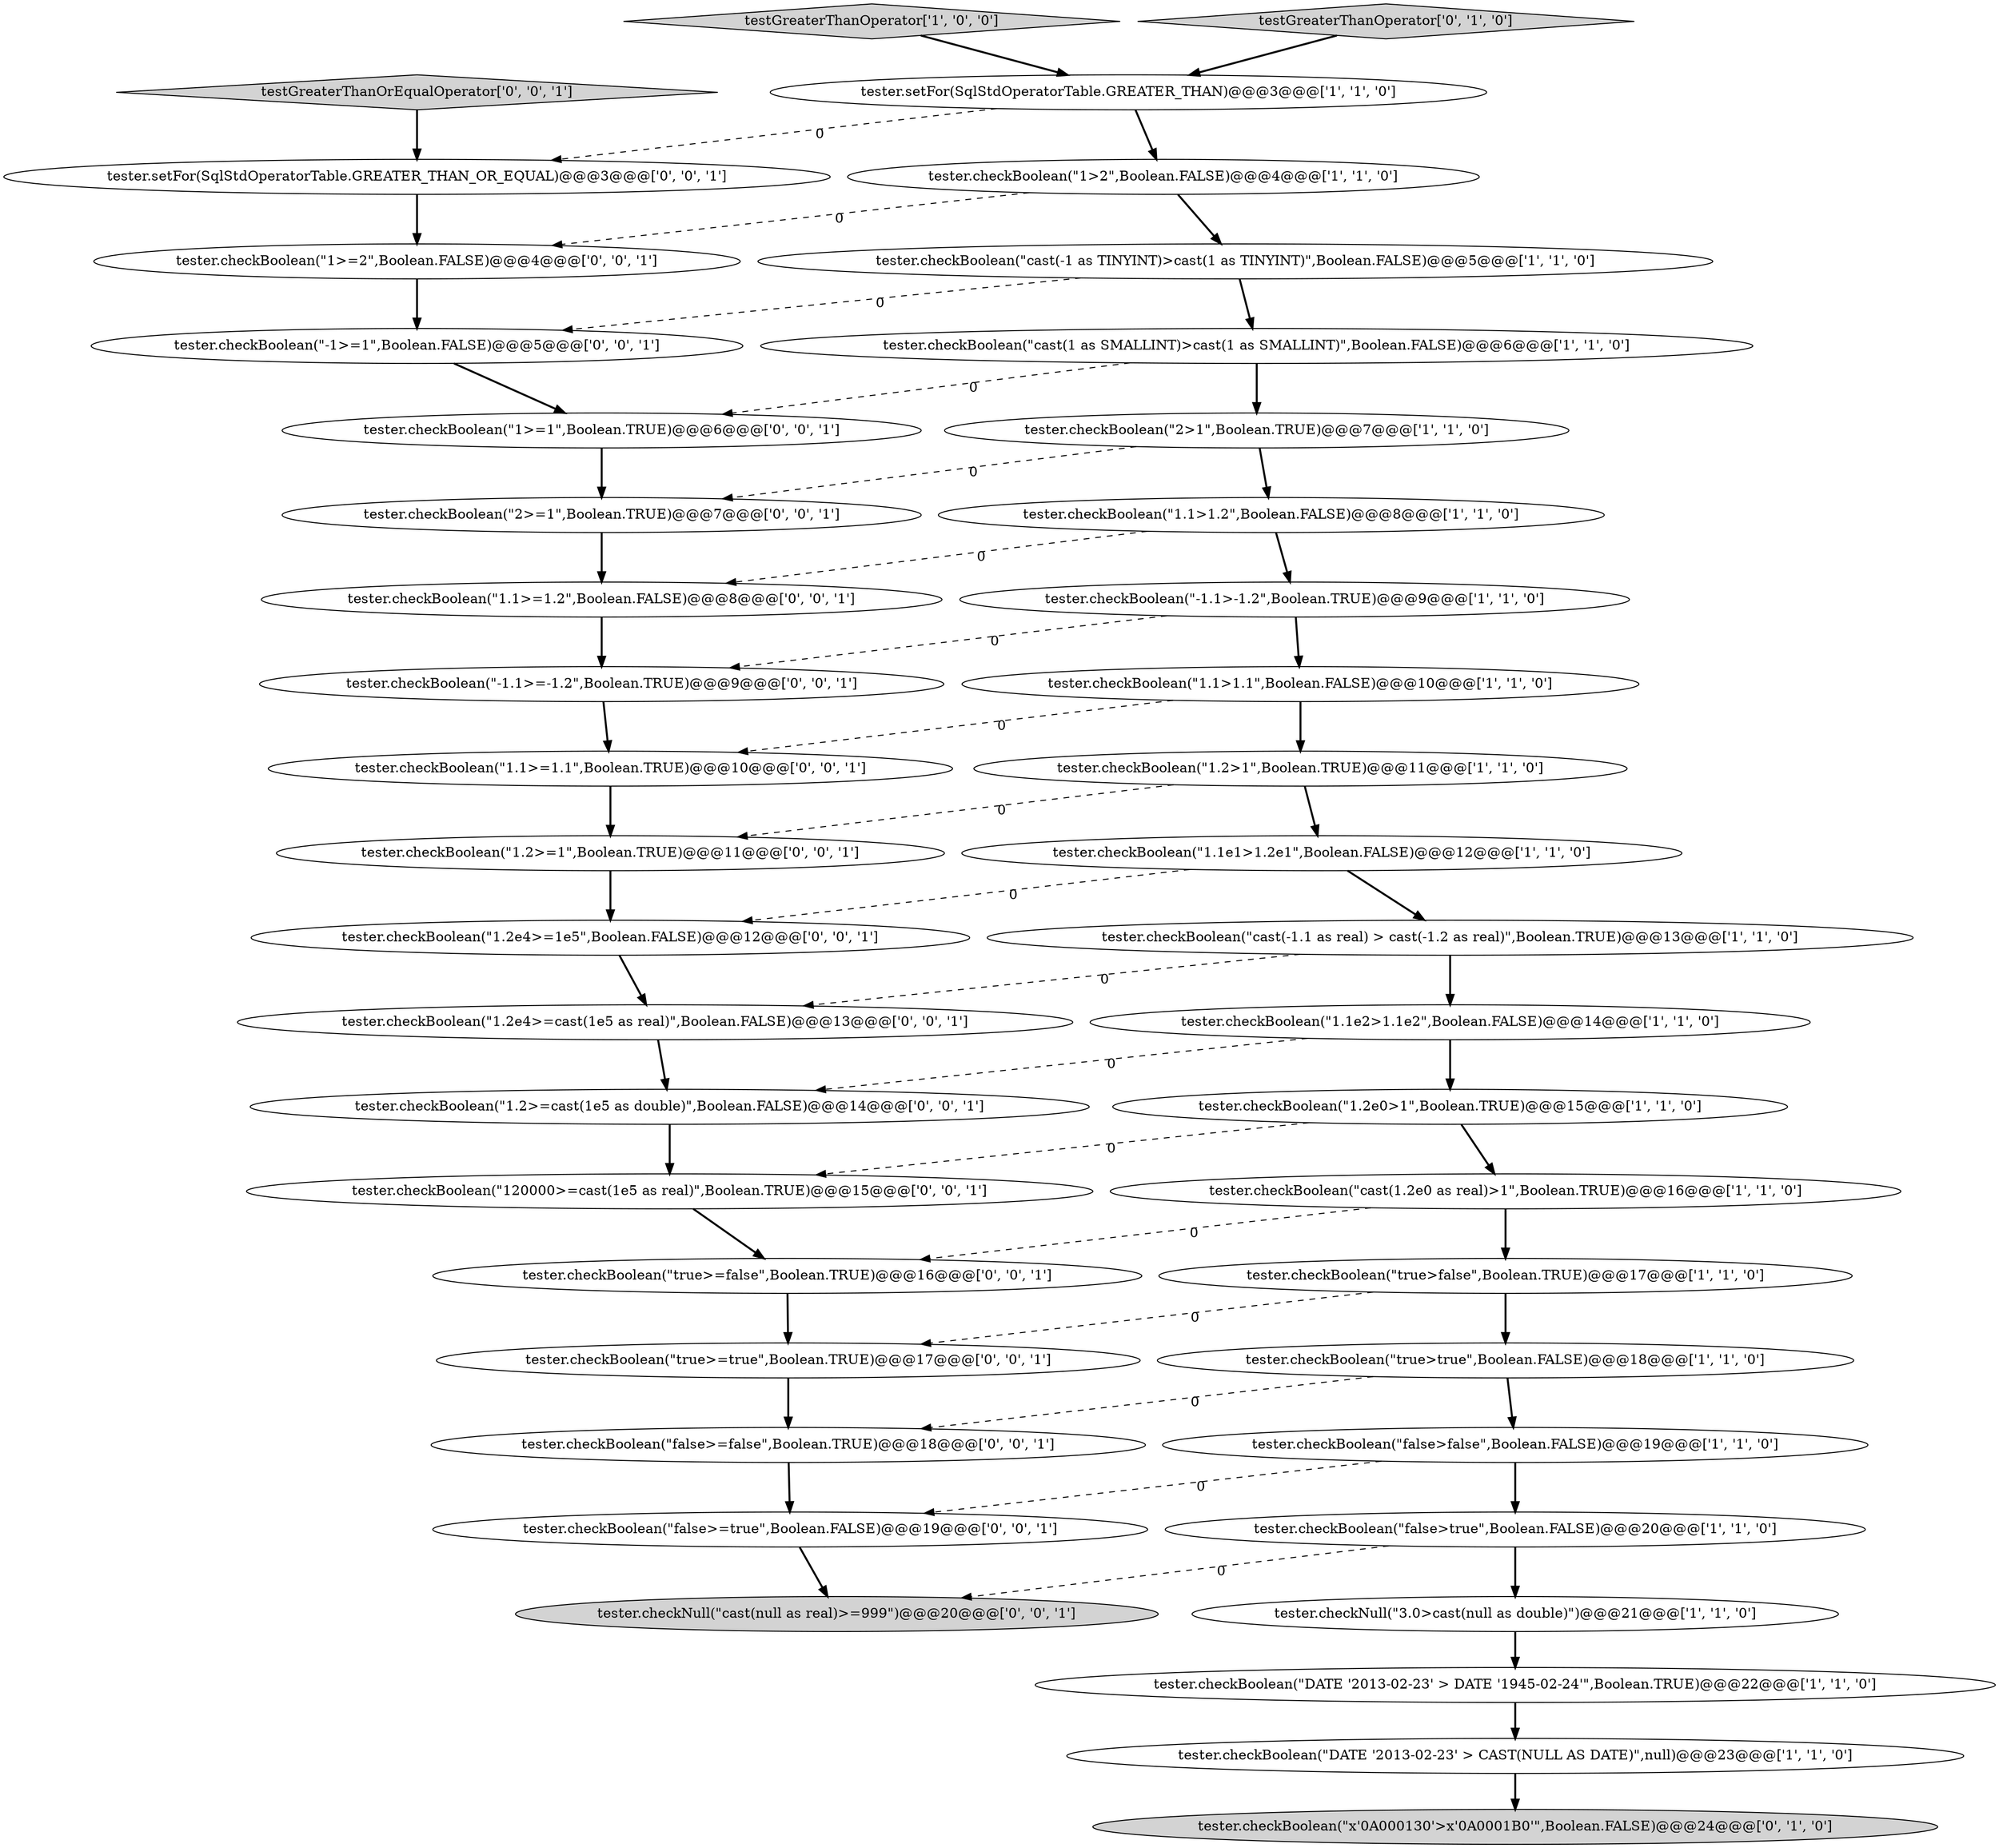 digraph {
10 [style = filled, label = "tester.checkBoolean(\"-1.1>-1.2\",Boolean.TRUE)@@@9@@@['1', '1', '0']", fillcolor = white, shape = ellipse image = "AAA0AAABBB1BBB"];
6 [style = filled, label = "tester.checkBoolean(\"cast(-1 as TINYINT)>cast(1 as TINYINT)\",Boolean.FALSE)@@@5@@@['1', '1', '0']", fillcolor = white, shape = ellipse image = "AAA0AAABBB1BBB"];
12 [style = filled, label = "tester.checkBoolean(\"1.1>1.1\",Boolean.FALSE)@@@10@@@['1', '1', '0']", fillcolor = white, shape = ellipse image = "AAA0AAABBB1BBB"];
1 [style = filled, label = "tester.checkBoolean(\"false>false\",Boolean.FALSE)@@@19@@@['1', '1', '0']", fillcolor = white, shape = ellipse image = "AAA0AAABBB1BBB"];
11 [style = filled, label = "tester.setFor(SqlStdOperatorTable.GREATER_THAN)@@@3@@@['1', '1', '0']", fillcolor = white, shape = ellipse image = "AAA0AAABBB1BBB"];
19 [style = filled, label = "tester.checkNull(\"3.0>cast(null as double)\")@@@21@@@['1', '1', '0']", fillcolor = white, shape = ellipse image = "AAA0AAABBB1BBB"];
0 [style = filled, label = "testGreaterThanOperator['1', '0', '0']", fillcolor = lightgray, shape = diamond image = "AAA0AAABBB1BBB"];
2 [style = filled, label = "tester.checkBoolean(\"cast(1 as SMALLINT)>cast(1 as SMALLINT)\",Boolean.FALSE)@@@6@@@['1', '1', '0']", fillcolor = white, shape = ellipse image = "AAA0AAABBB1BBB"];
35 [style = filled, label = "tester.checkBoolean(\"1.2e4>=1e5\",Boolean.FALSE)@@@12@@@['0', '0', '1']", fillcolor = white, shape = ellipse image = "AAA0AAABBB3BBB"];
38 [style = filled, label = "tester.checkBoolean(\"1.2e4>=cast(1e5 as real)\",Boolean.FALSE)@@@13@@@['0', '0', '1']", fillcolor = white, shape = ellipse image = "AAA0AAABBB3BBB"];
15 [style = filled, label = "tester.checkBoolean(\"1.1>1.2\",Boolean.FALSE)@@@8@@@['1', '1', '0']", fillcolor = white, shape = ellipse image = "AAA0AAABBB1BBB"];
17 [style = filled, label = "tester.checkBoolean(\"true>false\",Boolean.TRUE)@@@17@@@['1', '1', '0']", fillcolor = white, shape = ellipse image = "AAA0AAABBB1BBB"];
32 [style = filled, label = "tester.checkBoolean(\"true>=false\",Boolean.TRUE)@@@16@@@['0', '0', '1']", fillcolor = white, shape = ellipse image = "AAA0AAABBB3BBB"];
39 [style = filled, label = "tester.checkBoolean(\"true>=true\",Boolean.TRUE)@@@17@@@['0', '0', '1']", fillcolor = white, shape = ellipse image = "AAA0AAABBB3BBB"];
14 [style = filled, label = "tester.checkBoolean(\"1>2\",Boolean.FALSE)@@@4@@@['1', '1', '0']", fillcolor = white, shape = ellipse image = "AAA0AAABBB1BBB"];
4 [style = filled, label = "tester.checkBoolean(\"true>true\",Boolean.FALSE)@@@18@@@['1', '1', '0']", fillcolor = white, shape = ellipse image = "AAA0AAABBB1BBB"];
28 [style = filled, label = "tester.checkBoolean(\"-1.1>=-1.2\",Boolean.TRUE)@@@9@@@['0', '0', '1']", fillcolor = white, shape = ellipse image = "AAA0AAABBB3BBB"];
29 [style = filled, label = "tester.checkBoolean(\"1.2>=cast(1e5 as double)\",Boolean.FALSE)@@@14@@@['0', '0', '1']", fillcolor = white, shape = ellipse image = "AAA0AAABBB3BBB"];
8 [style = filled, label = "tester.checkBoolean(\"cast(-1.1 as real) > cast(-1.2 as real)\",Boolean.TRUE)@@@13@@@['1', '1', '0']", fillcolor = white, shape = ellipse image = "AAA0AAABBB1BBB"];
3 [style = filled, label = "tester.checkBoolean(\"1.2e0>1\",Boolean.TRUE)@@@15@@@['1', '1', '0']", fillcolor = white, shape = ellipse image = "AAA0AAABBB1BBB"];
16 [style = filled, label = "tester.checkBoolean(\"1.1e2>1.1e2\",Boolean.FALSE)@@@14@@@['1', '1', '0']", fillcolor = white, shape = ellipse image = "AAA0AAABBB1BBB"];
33 [style = filled, label = "testGreaterThanOrEqualOperator['0', '0', '1']", fillcolor = lightgray, shape = diamond image = "AAA0AAABBB3BBB"];
30 [style = filled, label = "tester.checkBoolean(\"2>=1\",Boolean.TRUE)@@@7@@@['0', '0', '1']", fillcolor = white, shape = ellipse image = "AAA0AAABBB3BBB"];
18 [style = filled, label = "tester.checkBoolean(\"false>true\",Boolean.FALSE)@@@20@@@['1', '1', '0']", fillcolor = white, shape = ellipse image = "AAA0AAABBB1BBB"];
27 [style = filled, label = "tester.checkBoolean(\"-1>=1\",Boolean.FALSE)@@@5@@@['0', '0', '1']", fillcolor = white, shape = ellipse image = "AAA0AAABBB3BBB"];
41 [style = filled, label = "tester.checkNull(\"cast(null as real)>=999\")@@@20@@@['0', '0', '1']", fillcolor = lightgray, shape = ellipse image = "AAA0AAABBB3BBB"];
23 [style = filled, label = "tester.checkBoolean(\"x'0A000130'>x'0A0001B0'\",Boolean.FALSE)@@@24@@@['0', '1', '0']", fillcolor = lightgray, shape = ellipse image = "AAA1AAABBB2BBB"];
7 [style = filled, label = "tester.checkBoolean(\"1.1e1>1.2e1\",Boolean.FALSE)@@@12@@@['1', '1', '0']", fillcolor = white, shape = ellipse image = "AAA0AAABBB1BBB"];
37 [style = filled, label = "tester.checkBoolean(\"false>=false\",Boolean.TRUE)@@@18@@@['0', '0', '1']", fillcolor = white, shape = ellipse image = "AAA0AAABBB3BBB"];
9 [style = filled, label = "tester.checkBoolean(\"DATE '2013-02-23' > CAST(NULL AS DATE)\",null)@@@23@@@['1', '1', '0']", fillcolor = white, shape = ellipse image = "AAA0AAABBB1BBB"];
5 [style = filled, label = "tester.checkBoolean(\"cast(1.2e0 as real)>1\",Boolean.TRUE)@@@16@@@['1', '1', '0']", fillcolor = white, shape = ellipse image = "AAA0AAABBB1BBB"];
34 [style = filled, label = "tester.checkBoolean(\"1.1>=1.2\",Boolean.FALSE)@@@8@@@['0', '0', '1']", fillcolor = white, shape = ellipse image = "AAA0AAABBB3BBB"];
22 [style = filled, label = "testGreaterThanOperator['0', '1', '0']", fillcolor = lightgray, shape = diamond image = "AAA0AAABBB2BBB"];
36 [style = filled, label = "tester.checkBoolean(\"1>=1\",Boolean.TRUE)@@@6@@@['0', '0', '1']", fillcolor = white, shape = ellipse image = "AAA0AAABBB3BBB"];
24 [style = filled, label = "tester.setFor(SqlStdOperatorTable.GREATER_THAN_OR_EQUAL)@@@3@@@['0', '0', '1']", fillcolor = white, shape = ellipse image = "AAA0AAABBB3BBB"];
31 [style = filled, label = "tester.checkBoolean(\"120000>=cast(1e5 as real)\",Boolean.TRUE)@@@15@@@['0', '0', '1']", fillcolor = white, shape = ellipse image = "AAA0AAABBB3BBB"];
40 [style = filled, label = "tester.checkBoolean(\"false>=true\",Boolean.FALSE)@@@19@@@['0', '0', '1']", fillcolor = white, shape = ellipse image = "AAA0AAABBB3BBB"];
25 [style = filled, label = "tester.checkBoolean(\"1>=2\",Boolean.FALSE)@@@4@@@['0', '0', '1']", fillcolor = white, shape = ellipse image = "AAA0AAABBB3BBB"];
42 [style = filled, label = "tester.checkBoolean(\"1.2>=1\",Boolean.TRUE)@@@11@@@['0', '0', '1']", fillcolor = white, shape = ellipse image = "AAA0AAABBB3BBB"];
20 [style = filled, label = "tester.checkBoolean(\"DATE '2013-02-23' > DATE '1945-02-24'\",Boolean.TRUE)@@@22@@@['1', '1', '0']", fillcolor = white, shape = ellipse image = "AAA0AAABBB1BBB"];
26 [style = filled, label = "tester.checkBoolean(\"1.1>=1.1\",Boolean.TRUE)@@@10@@@['0', '0', '1']", fillcolor = white, shape = ellipse image = "AAA0AAABBB3BBB"];
21 [style = filled, label = "tester.checkBoolean(\"2>1\",Boolean.TRUE)@@@7@@@['1', '1', '0']", fillcolor = white, shape = ellipse image = "AAA0AAABBB1BBB"];
13 [style = filled, label = "tester.checkBoolean(\"1.2>1\",Boolean.TRUE)@@@11@@@['1', '1', '0']", fillcolor = white, shape = ellipse image = "AAA0AAABBB1BBB"];
8->16 [style = bold, label=""];
22->11 [style = bold, label=""];
2->36 [style = dashed, label="0"];
12->26 [style = dashed, label="0"];
30->34 [style = bold, label=""];
13->7 [style = bold, label=""];
7->8 [style = bold, label=""];
10->28 [style = dashed, label="0"];
21->15 [style = bold, label=""];
34->28 [style = bold, label=""];
26->42 [style = bold, label=""];
36->30 [style = bold, label=""];
19->20 [style = bold, label=""];
32->39 [style = bold, label=""];
28->26 [style = bold, label=""];
38->29 [style = bold, label=""];
3->31 [style = dashed, label="0"];
1->18 [style = bold, label=""];
7->35 [style = dashed, label="0"];
0->11 [style = bold, label=""];
31->32 [style = bold, label=""];
3->5 [style = bold, label=""];
11->14 [style = bold, label=""];
4->1 [style = bold, label=""];
6->2 [style = bold, label=""];
12->13 [style = bold, label=""];
10->12 [style = bold, label=""];
5->17 [style = bold, label=""];
17->4 [style = bold, label=""];
27->36 [style = bold, label=""];
37->40 [style = bold, label=""];
40->41 [style = bold, label=""];
14->25 [style = dashed, label="0"];
18->19 [style = bold, label=""];
5->32 [style = dashed, label="0"];
16->3 [style = bold, label=""];
35->38 [style = bold, label=""];
29->31 [style = bold, label=""];
14->6 [style = bold, label=""];
17->39 [style = dashed, label="0"];
4->37 [style = dashed, label="0"];
8->38 [style = dashed, label="0"];
21->30 [style = dashed, label="0"];
9->23 [style = bold, label=""];
13->42 [style = dashed, label="0"];
24->25 [style = bold, label=""];
20->9 [style = bold, label=""];
42->35 [style = bold, label=""];
6->27 [style = dashed, label="0"];
25->27 [style = bold, label=""];
39->37 [style = bold, label=""];
33->24 [style = bold, label=""];
16->29 [style = dashed, label="0"];
1->40 [style = dashed, label="0"];
15->34 [style = dashed, label="0"];
15->10 [style = bold, label=""];
2->21 [style = bold, label=""];
11->24 [style = dashed, label="0"];
18->41 [style = dashed, label="0"];
}
